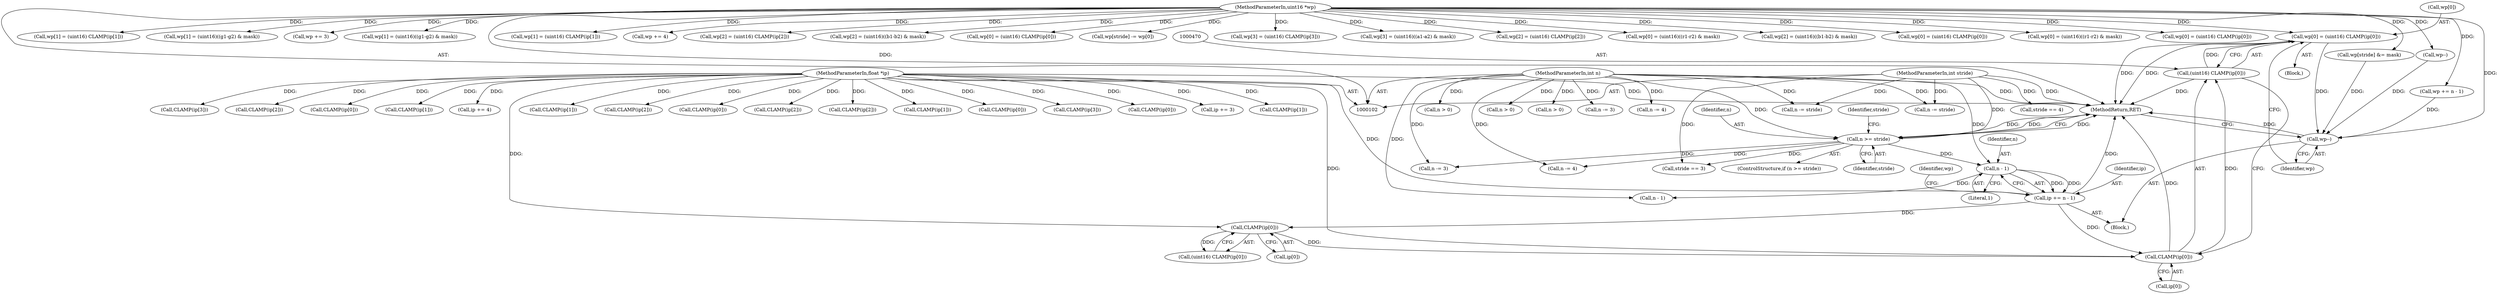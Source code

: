 digraph "1_libtiff_83a4b92815ea04969d494416eaae3d4c6b338e4a#diff-c8b4b355f9b5c06d585b23138e1c185f_1@pointer" {
"1000465" [label="(Call,wp[0] = (uint16) CLAMP(ip[0]))"];
"1000469" [label="(Call,(uint16) CLAMP(ip[0]))"];
"1000471" [label="(Call,CLAMP(ip[0]))"];
"1000442" [label="(Call,CLAMP(ip[0]))"];
"1000416" [label="(Call,ip += n - 1)"];
"1000418" [label="(Call,n - 1)"];
"1000127" [label="(Call,n >= stride)"];
"1000104" [label="(MethodParameterIn,int n)"];
"1000105" [label="(MethodParameterIn,int stride)"];
"1000103" [label="(MethodParameterIn,float *ip)"];
"1000106" [label="(MethodParameterIn,uint16 *wp)"];
"1000475" [label="(Call,wp--)"];
"1000352" [label="(Call,CLAMP(ip[1]))"];
"1000420" [label="(Literal,1)"];
"1000275" [label="(Call,wp[1] = (uint16) CLAMP(ip[1]))"];
"1000356" [label="(Call,wp[1] = (uint16)((g1-g2) & mask))"];
"1000442" [label="(Call,CLAMP(ip[0]))"];
"1000430" [label="(Call,n > 0)"];
"1000183" [label="(Call,wp += 3)"];
"1000168" [label="(Call,CLAMP(ip[2]))"];
"1000269" [label="(Call,CLAMP(ip[0]))"];
"1000475" [label="(Call,wp--)"];
"1000103" [label="(MethodParameterIn,float *ip)"];
"1000104" [label="(MethodParameterIn,int n)"];
"1000309" [label="(Call,n -= 4)"];
"1000237" [label="(Call,CLAMP(ip[2]))"];
"1000423" [label="(Call,n - 1)"];
"1000219" [label="(Call,wp[1] = (uint16)((g1-g2) & mask))"];
"1000172" [label="(Call,n -= 3)"];
"1000374" [label="(Call,CLAMP(ip[2]))"];
"1000440" [label="(Call,(uint16) CLAMP(ip[0]))"];
"1000453" [label="(Call,wp[stride] &= mask)"];
"1000150" [label="(Call,wp[1] = (uint16) CLAMP(ip[1]))"];
"1000313" [label="(Call,n > 0)"];
"1000106" [label="(MethodParameterIn,uint16 *wp)"];
"1000443" [label="(Call,ip[0])"];
"1000156" [label="(Call,CLAMP(ip[1]))"];
"1000476" [label="(Identifier,wp)"];
"1000320" [label="(Call,wp += 4)"];
"1000162" [label="(Call,wp[2] = (uint16) CLAMP(ip[2]))"];
"1000257" [label="(Call,stride == 4)"];
"1000463" [label="(Block,)"];
"1000132" [label="(Call,stride == 3)"];
"1000378" [label="(Call,wp[2] = (uint16)((b1-b2) & mask))"];
"1000176" [label="(Call,n > 0)"];
"1000127" [label="(Call,n >= stride)"];
"1000426" [label="(Call,n -= stride)"];
"1000128" [label="(Identifier,n)"];
"1000436" [label="(Call,wp[0] = (uint16) CLAMP(ip[0]))"];
"1000446" [label="(Call,wp[stride] -= wp[0])"];
"1000126" [label="(ControlStructure,if (n >= stride))"];
"1000418" [label="(Call,n - 1)"];
"1000421" [label="(Call,wp += n - 1)"];
"1000465" [label="(Call,wp[0] = (uint16) CLAMP(ip[0]))"];
"1000417" [label="(Identifier,ip)"];
"1000330" [label="(Call,CLAMP(ip[0]))"];
"1000299" [label="(Call,wp[3] = (uint16) CLAMP(ip[3]))"];
"1000400" [label="(Call,wp[3] = (uint16)((a1-a2) & mask))"];
"1000415" [label="(Block,)"];
"1000105" [label="(MethodParameterIn,int stride)"];
"1000305" [label="(Call,CLAMP(ip[3]))"];
"1000422" [label="(Identifier,wp)"];
"1000133" [label="(Identifier,stride)"];
"1000477" [label="(MethodReturn,RET)"];
"1000419" [label="(Identifier,n)"];
"1000287" [label="(Call,wp[2] = (uint16) CLAMP(ip[2]))"];
"1000334" [label="(Call,wp[0] = (uint16)((r1-r2) & mask))"];
"1000460" [label="(Call,n -= stride)"];
"1000144" [label="(Call,CLAMP(ip[0]))"];
"1000186" [label="(Call,ip += 3)"];
"1000180" [label="(Call,n -= 3)"];
"1000416" [label="(Call,ip += n - 1)"];
"1000471" [label="(Call,CLAMP(ip[0]))"];
"1000317" [label="(Call,n -= 4)"];
"1000215" [label="(Call,CLAMP(ip[1]))"];
"1000396" [label="(Call,CLAMP(ip[3]))"];
"1000293" [label="(Call,CLAMP(ip[2]))"];
"1000469" [label="(Call,(uint16) CLAMP(ip[0]))"];
"1000466" [label="(Call,wp[0])"];
"1000241" [label="(Call,wp[2] = (uint16)((b1-b2) & mask))"];
"1000472" [label="(Call,ip[0])"];
"1000458" [label="(Call,wp--)"];
"1000263" [label="(Call,wp[0] = (uint16) CLAMP(ip[0]))"];
"1000129" [label="(Identifier,stride)"];
"1000193" [label="(Call,CLAMP(ip[0]))"];
"1000197" [label="(Call,wp[0] = (uint16)((r1-r2) & mask))"];
"1000281" [label="(Call,CLAMP(ip[1]))"];
"1000323" [label="(Call,ip += 4)"];
"1000138" [label="(Call,wp[0] = (uint16) CLAMP(ip[0]))"];
"1000465" -> "1000463"  [label="AST: "];
"1000465" -> "1000469"  [label="CFG: "];
"1000466" -> "1000465"  [label="AST: "];
"1000469" -> "1000465"  [label="AST: "];
"1000476" -> "1000465"  [label="CFG: "];
"1000465" -> "1000477"  [label="DDG: "];
"1000465" -> "1000477"  [label="DDG: "];
"1000469" -> "1000465"  [label="DDG: "];
"1000106" -> "1000465"  [label="DDG: "];
"1000465" -> "1000475"  [label="DDG: "];
"1000469" -> "1000471"  [label="CFG: "];
"1000470" -> "1000469"  [label="AST: "];
"1000471" -> "1000469"  [label="AST: "];
"1000469" -> "1000477"  [label="DDG: "];
"1000471" -> "1000469"  [label="DDG: "];
"1000471" -> "1000472"  [label="CFG: "];
"1000472" -> "1000471"  [label="AST: "];
"1000471" -> "1000477"  [label="DDG: "];
"1000442" -> "1000471"  [label="DDG: "];
"1000416" -> "1000471"  [label="DDG: "];
"1000103" -> "1000471"  [label="DDG: "];
"1000442" -> "1000440"  [label="AST: "];
"1000442" -> "1000443"  [label="CFG: "];
"1000443" -> "1000442"  [label="AST: "];
"1000440" -> "1000442"  [label="CFG: "];
"1000442" -> "1000440"  [label="DDG: "];
"1000416" -> "1000442"  [label="DDG: "];
"1000103" -> "1000442"  [label="DDG: "];
"1000416" -> "1000415"  [label="AST: "];
"1000416" -> "1000418"  [label="CFG: "];
"1000417" -> "1000416"  [label="AST: "];
"1000418" -> "1000416"  [label="AST: "];
"1000422" -> "1000416"  [label="CFG: "];
"1000416" -> "1000477"  [label="DDG: "];
"1000418" -> "1000416"  [label="DDG: "];
"1000418" -> "1000416"  [label="DDG: "];
"1000103" -> "1000416"  [label="DDG: "];
"1000418" -> "1000420"  [label="CFG: "];
"1000419" -> "1000418"  [label="AST: "];
"1000420" -> "1000418"  [label="AST: "];
"1000127" -> "1000418"  [label="DDG: "];
"1000104" -> "1000418"  [label="DDG: "];
"1000418" -> "1000423"  [label="DDG: "];
"1000127" -> "1000126"  [label="AST: "];
"1000127" -> "1000129"  [label="CFG: "];
"1000128" -> "1000127"  [label="AST: "];
"1000129" -> "1000127"  [label="AST: "];
"1000133" -> "1000127"  [label="CFG: "];
"1000477" -> "1000127"  [label="CFG: "];
"1000127" -> "1000477"  [label="DDG: "];
"1000127" -> "1000477"  [label="DDG: "];
"1000127" -> "1000477"  [label="DDG: "];
"1000104" -> "1000127"  [label="DDG: "];
"1000105" -> "1000127"  [label="DDG: "];
"1000127" -> "1000132"  [label="DDG: "];
"1000127" -> "1000172"  [label="DDG: "];
"1000127" -> "1000309"  [label="DDG: "];
"1000104" -> "1000102"  [label="AST: "];
"1000104" -> "1000477"  [label="DDG: "];
"1000104" -> "1000172"  [label="DDG: "];
"1000104" -> "1000176"  [label="DDG: "];
"1000104" -> "1000180"  [label="DDG: "];
"1000104" -> "1000309"  [label="DDG: "];
"1000104" -> "1000313"  [label="DDG: "];
"1000104" -> "1000317"  [label="DDG: "];
"1000104" -> "1000423"  [label="DDG: "];
"1000104" -> "1000426"  [label="DDG: "];
"1000104" -> "1000430"  [label="DDG: "];
"1000104" -> "1000460"  [label="DDG: "];
"1000105" -> "1000102"  [label="AST: "];
"1000105" -> "1000477"  [label="DDG: "];
"1000105" -> "1000132"  [label="DDG: "];
"1000105" -> "1000257"  [label="DDG: "];
"1000105" -> "1000426"  [label="DDG: "];
"1000105" -> "1000460"  [label="DDG: "];
"1000103" -> "1000102"  [label="AST: "];
"1000103" -> "1000477"  [label="DDG: "];
"1000103" -> "1000144"  [label="DDG: "];
"1000103" -> "1000156"  [label="DDG: "];
"1000103" -> "1000168"  [label="DDG: "];
"1000103" -> "1000186"  [label="DDG: "];
"1000103" -> "1000193"  [label="DDG: "];
"1000103" -> "1000215"  [label="DDG: "];
"1000103" -> "1000237"  [label="DDG: "];
"1000103" -> "1000269"  [label="DDG: "];
"1000103" -> "1000281"  [label="DDG: "];
"1000103" -> "1000293"  [label="DDG: "];
"1000103" -> "1000305"  [label="DDG: "];
"1000103" -> "1000323"  [label="DDG: "];
"1000103" -> "1000330"  [label="DDG: "];
"1000103" -> "1000352"  [label="DDG: "];
"1000103" -> "1000374"  [label="DDG: "];
"1000103" -> "1000396"  [label="DDG: "];
"1000106" -> "1000102"  [label="AST: "];
"1000106" -> "1000477"  [label="DDG: "];
"1000106" -> "1000138"  [label="DDG: "];
"1000106" -> "1000150"  [label="DDG: "];
"1000106" -> "1000162"  [label="DDG: "];
"1000106" -> "1000183"  [label="DDG: "];
"1000106" -> "1000197"  [label="DDG: "];
"1000106" -> "1000219"  [label="DDG: "];
"1000106" -> "1000241"  [label="DDG: "];
"1000106" -> "1000263"  [label="DDG: "];
"1000106" -> "1000275"  [label="DDG: "];
"1000106" -> "1000287"  [label="DDG: "];
"1000106" -> "1000299"  [label="DDG: "];
"1000106" -> "1000320"  [label="DDG: "];
"1000106" -> "1000334"  [label="DDG: "];
"1000106" -> "1000356"  [label="DDG: "];
"1000106" -> "1000378"  [label="DDG: "];
"1000106" -> "1000400"  [label="DDG: "];
"1000106" -> "1000421"  [label="DDG: "];
"1000106" -> "1000436"  [label="DDG: "];
"1000106" -> "1000446"  [label="DDG: "];
"1000106" -> "1000453"  [label="DDG: "];
"1000106" -> "1000458"  [label="DDG: "];
"1000106" -> "1000475"  [label="DDG: "];
"1000475" -> "1000415"  [label="AST: "];
"1000475" -> "1000476"  [label="CFG: "];
"1000476" -> "1000475"  [label="AST: "];
"1000477" -> "1000475"  [label="CFG: "];
"1000475" -> "1000477"  [label="DDG: "];
"1000458" -> "1000475"  [label="DDG: "];
"1000421" -> "1000475"  [label="DDG: "];
"1000453" -> "1000475"  [label="DDG: "];
}
